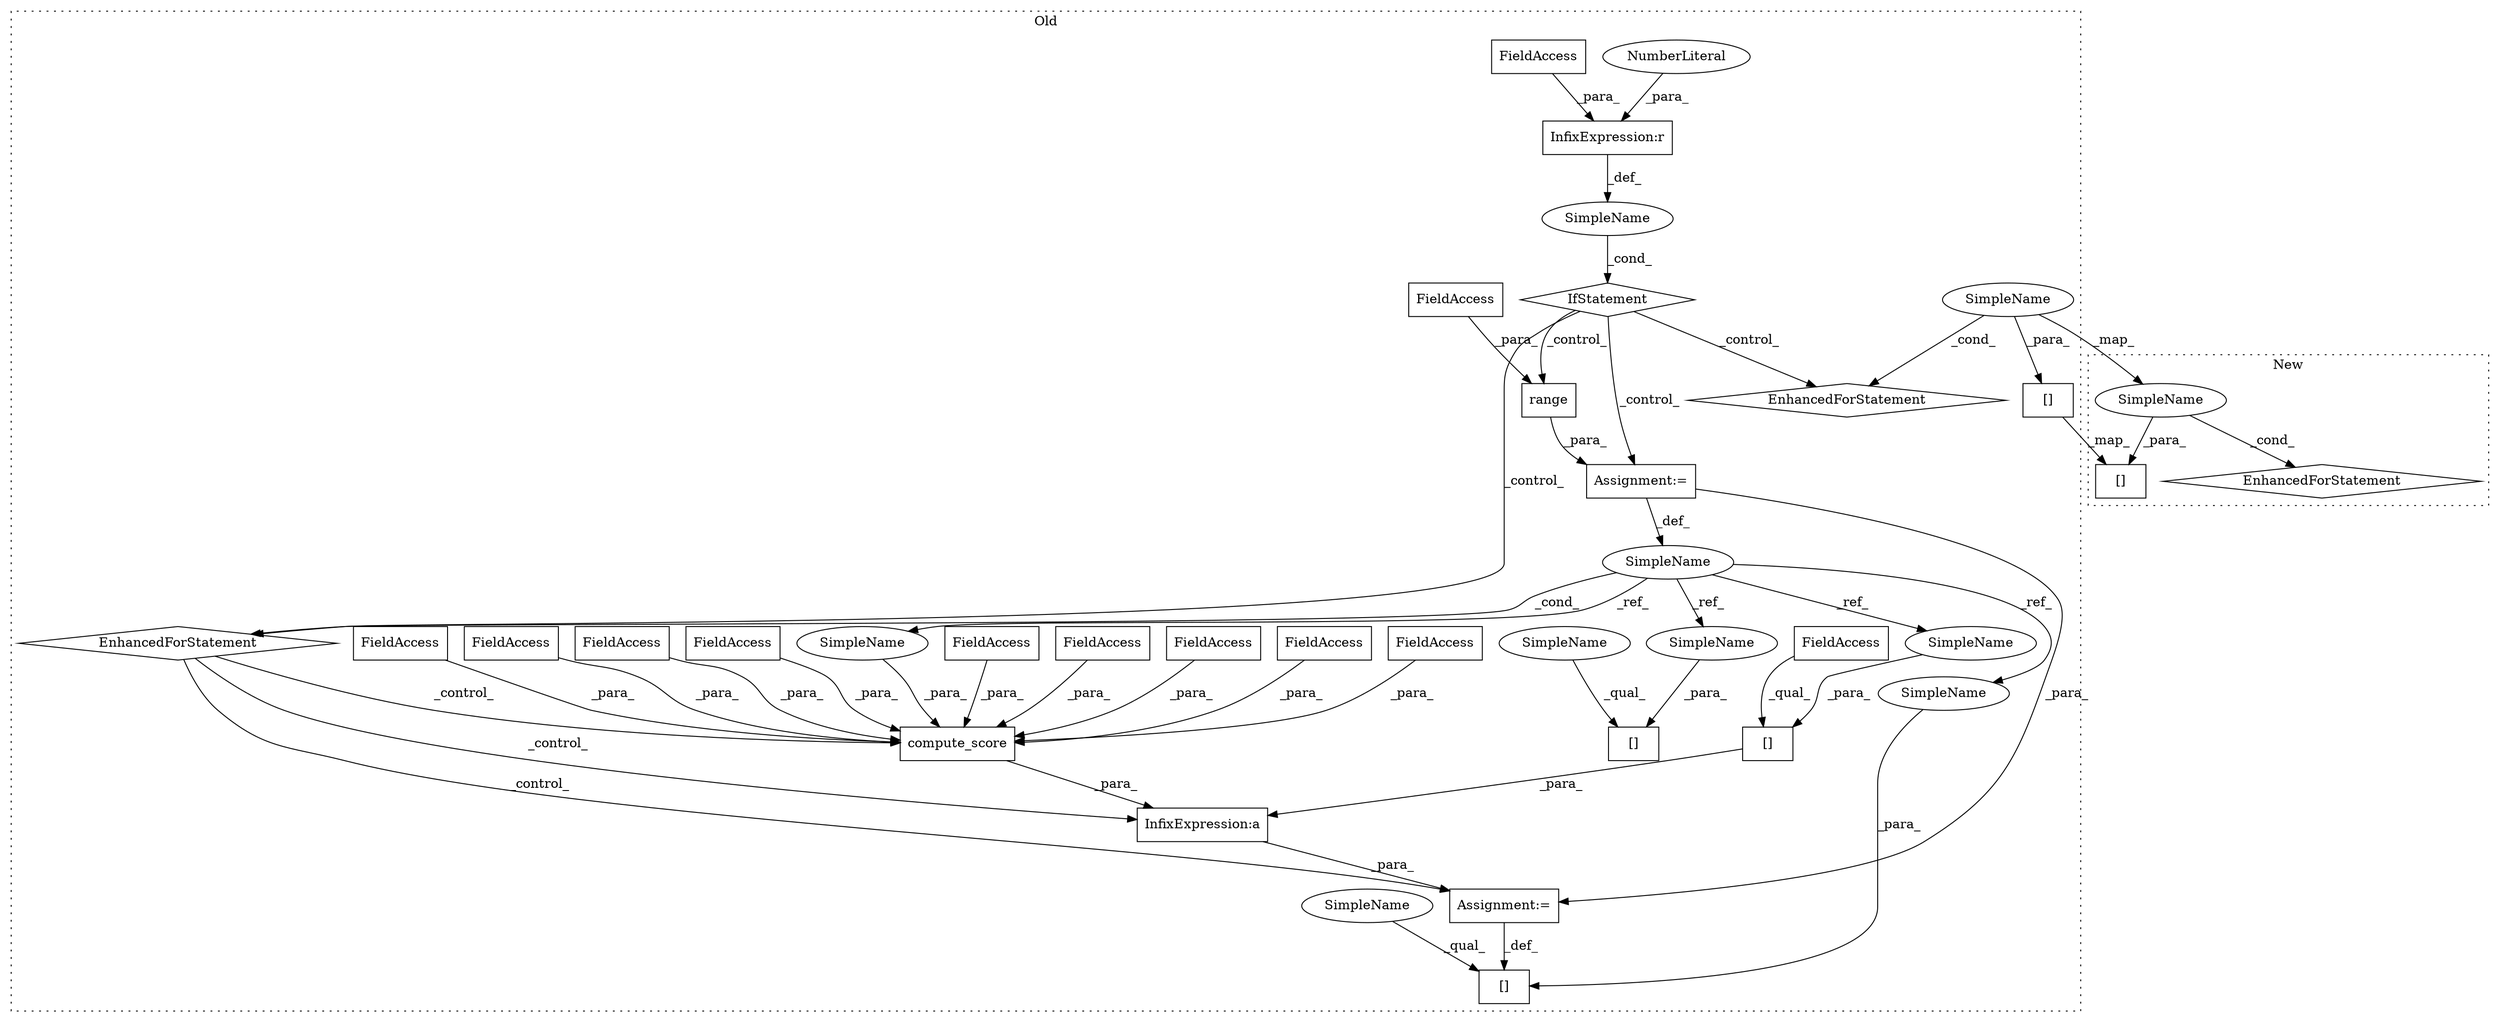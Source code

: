 digraph G {
subgraph cluster0 {
1 [label="compute_score" a="32" s="11516,11616" l="14,1" shape="box"];
3 [label="EnhancedForStatement" a="70" s="11363,11459" l="57,2" shape="diamond"];
4 [label="InfixExpression:a" a="27" s="11513" l="3" shape="box"];
5 [label="[]" a="2" s="11471,11489" l="7,1" shape="box"];
6 [label="range" a="32" s="11438,11458" l="6,1" shape="box"];
7 [label="[]" a="2" s="11471,11489" l="7,1" shape="box"];
8 [label="[]" a="2" s="11493,11512" l="8,1" shape="box"];
9 [label="SimpleName" a="42" s="11424" l="11" shape="ellipse"];
10 [label="SimpleName" a="42" s="" l="" shape="ellipse"];
11 [label="EnhancedForStatement" a="70" s="11705,11801" l="57,2" shape="diamond"];
12 [label="SimpleName" a="42" s="11766" l="11" shape="ellipse"];
14 [label="[]" a="2" s="11813,11831" l="7,1" shape="box"];
16 [label="InfixExpression:r" a="27" s="11291" l="4" shape="box"];
17 [label="NumberLiteral" a="34" s="11295" l="1" shape="ellipse"];
18 [label="FieldAccess" a="22" s="11493" l="7" shape="box"];
19 [label="FieldAccess" a="22" s="11444" l="14" shape="box"];
20 [label="FieldAccess" a="22" s="11594" l="1" shape="box"];
21 [label="FieldAccess" a="22" s="11535" l="5" shape="box"];
22 [label="FieldAccess" a="22" s="11561" l="11" shape="box"];
23 [label="FieldAccess" a="22" s="11280" l="11" shape="box"];
24 [label="FieldAccess" a="22" s="11581" l="10" shape="box"];
25 [label="FieldAccess" a="22" s="11607" l="9" shape="box"];
26 [label="FieldAccess" a="22" s="11596" l="10" shape="box"];
27 [label="FieldAccess" a="22" s="11556" l="4" shape="box"];
28 [label="FieldAccess" a="22" s="11573" l="7" shape="box"];
29 [label="FieldAccess" a="22" s="11530" l="4" shape="box"];
30 [label="IfStatement" a="25" s="11276,11296" l="4,2" shape="diamond"];
31 [label="Assignment:=" a="7" s="11490" l="2" shape="box"];
32 [label="Assignment:=" a="7" s="11363,11459" l="57,2" shape="box"];
33 [label="SimpleName" a="42" s="11471" l="6" shape="ellipse"];
34 [label="SimpleName" a="42" s="11471" l="6" shape="ellipse"];
35 [label="SimpleName" a="42" s="11478" l="11" shape="ellipse"];
36 [label="SimpleName" a="42" s="11501" l="11" shape="ellipse"];
37 [label="SimpleName" a="42" s="11478" l="11" shape="ellipse"];
38 [label="SimpleName" a="42" s="11544" l="11" shape="ellipse"];
label = "Old";
style="dotted";
}
subgraph cluster1 {
2 [label="EnhancedForStatement" a="70" s="9442,9534" l="53,2" shape="diamond"];
13 [label="SimpleName" a="42" s="9499" l="11" shape="ellipse"];
15 [label="[]" a="2" s="9544,9562" l="7,1" shape="box"];
label = "New";
style="dotted";
}
1 -> 4 [label="_para_"];
3 -> 1 [label="_control_"];
3 -> 4 [label="_control_"];
3 -> 31 [label="_control_"];
4 -> 31 [label="_para_"];
6 -> 32 [label="_para_"];
8 -> 4 [label="_para_"];
9 -> 3 [label="_cond_"];
9 -> 38 [label="_ref_"];
9 -> 35 [label="_ref_"];
9 -> 37 [label="_ref_"];
9 -> 36 [label="_ref_"];
10 -> 30 [label="_cond_"];
12 -> 14 [label="_para_"];
12 -> 13 [label="_map_"];
12 -> 11 [label="_cond_"];
13 -> 15 [label="_para_"];
13 -> 2 [label="_cond_"];
14 -> 15 [label="_map_"];
16 -> 10 [label="_def_"];
17 -> 16 [label="_para_"];
18 -> 8 [label="_qual_"];
19 -> 6 [label="_para_"];
20 -> 1 [label="_para_"];
21 -> 1 [label="_para_"];
22 -> 1 [label="_para_"];
23 -> 16 [label="_para_"];
24 -> 1 [label="_para_"];
25 -> 1 [label="_para_"];
26 -> 1 [label="_para_"];
27 -> 1 [label="_para_"];
28 -> 1 [label="_para_"];
29 -> 1 [label="_para_"];
30 -> 11 [label="_control_"];
30 -> 32 [label="_control_"];
30 -> 3 [label="_control_"];
30 -> 6 [label="_control_"];
31 -> 5 [label="_def_"];
32 -> 9 [label="_def_"];
32 -> 31 [label="_para_"];
33 -> 7 [label="_qual_"];
34 -> 5 [label="_qual_"];
35 -> 7 [label="_para_"];
36 -> 8 [label="_para_"];
37 -> 5 [label="_para_"];
38 -> 1 [label="_para_"];
}